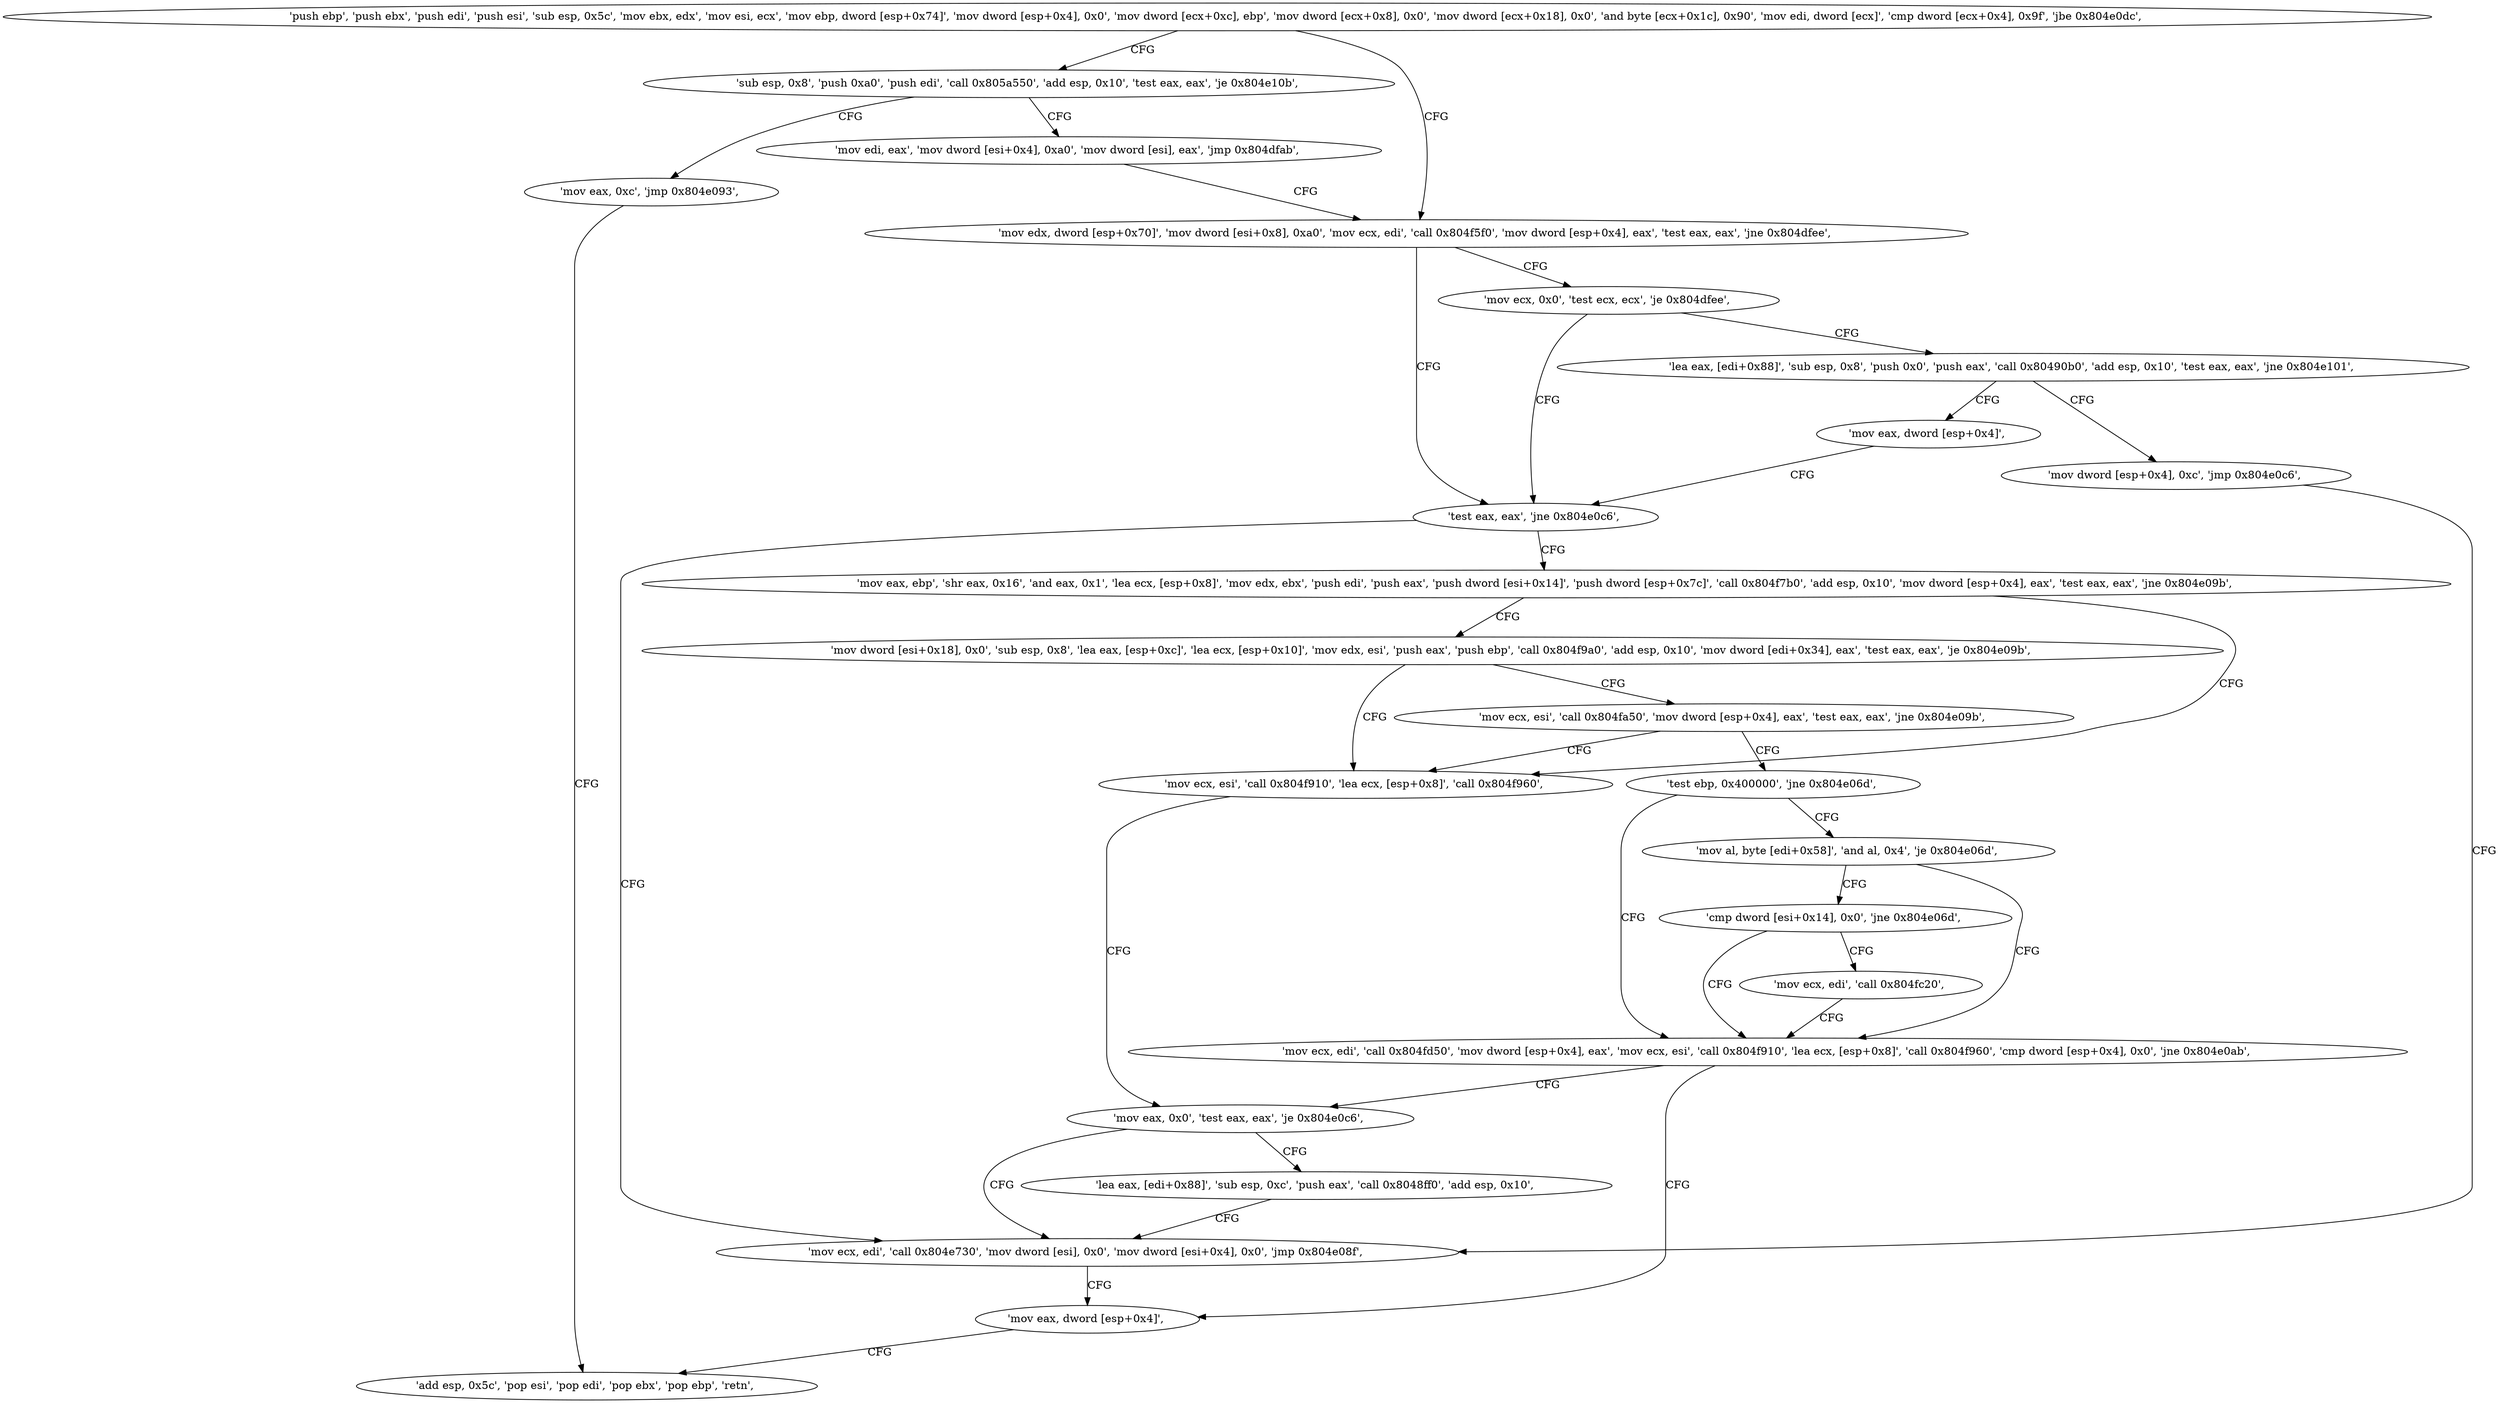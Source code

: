 digraph "func" {
"134537072" [label = "'push ebp', 'push ebx', 'push edi', 'push esi', 'sub esp, 0x5c', 'mov ebx, edx', 'mov esi, ecx', 'mov ebp, dword [esp+0x74]', 'mov dword [esp+0x4], 0x0', 'mov dword [ecx+0xc], ebp', 'mov dword [ecx+0x8], 0x0', 'mov dword [ecx+0x18], 0x0', 'and byte [ecx+0x1c], 0x90', 'mov edi, dword [ecx]', 'cmp dword [ecx+0x4], 0x9f', 'jbe 0x804e0dc', " ]
"134537436" [label = "'sub esp, 0x8', 'push 0xa0', 'push edi', 'call 0x805a550', 'add esp, 0x10', 'test eax, eax', 'je 0x804e10b', " ]
"134537131" [label = "'mov edx, dword [esp+0x70]', 'mov dword [esi+0x8], 0xa0', 'mov ecx, edi', 'call 0x804f5f0', 'mov dword [esp+0x4], eax', 'test eax, eax', 'jne 0x804dfee', " ]
"134537483" [label = "'mov eax, 0xc', 'jmp 0x804e093', " ]
"134537457" [label = "'mov edi, eax', 'mov dword [esi+0x4], 0xa0', 'mov dword [esi], eax', 'jmp 0x804dfab', " ]
"134537198" [label = "'test eax, eax', 'jne 0x804e0c6', " ]
"134537157" [label = "'mov ecx, 0x0', 'test ecx, ecx', 'je 0x804dfee', " ]
"134537363" [label = "'add esp, 0x5c', 'pop esi', 'pop edi', 'pop ebx', 'pop ebp', 'retn', " ]
"134537414" [label = "'mov ecx, edi', 'call 0x804e730', 'mov dword [esi], 0x0', 'mov dword [esi+0x4], 0x0', 'jmp 0x804e08f', " ]
"134537206" [label = "'mov eax, ebp', 'shr eax, 0x16', 'and eax, 0x1', 'lea ecx, [esp+0x8]', 'mov edx, ebx', 'push edi', 'push eax', 'push dword [esi+0x14]', 'push dword [esp+0x7c]', 'call 0x804f7b0', 'add esp, 0x10', 'mov dword [esp+0x4], eax', 'test eax, eax', 'jne 0x804e09b', " ]
"134537166" [label = "'lea eax, [edi+0x88]', 'sub esp, 0x8', 'push 0x0', 'push eax', 'call 0x80490b0', 'add esp, 0x10', 'test eax, eax', 'jne 0x804e101', " ]
"134537359" [label = "'mov eax, dword [esp+0x4]', " ]
"134537371" [label = "'mov ecx, esi', 'call 0x804f910', 'lea ecx, [esp+0x8]', 'call 0x804f960', " ]
"134537245" [label = "'mov dword [esi+0x18], 0x0', 'sub esp, 0x8', 'lea eax, [esp+0xc]', 'lea ecx, [esp+0x10]', 'mov edx, esi', 'push eax', 'push ebp', 'call 0x804f9a0', 'add esp, 0x10', 'mov dword [edi+0x34], eax', 'test eax, eax', 'je 0x804e09b', " ]
"134537473" [label = "'mov dword [esp+0x4], 0xc', 'jmp 0x804e0c6', " ]
"134537194" [label = "'mov eax, dword [esp+0x4]', " ]
"134537387" [label = "'mov eax, 0x0', 'test eax, eax', 'je 0x804e0c6', " ]
"134537282" [label = "'mov ecx, esi', 'call 0x804fa50', 'mov dword [esp+0x4], eax', 'test eax, eax', 'jne 0x804e09b', " ]
"134537396" [label = "'lea eax, [edi+0x88]', 'sub esp, 0xc', 'push eax', 'call 0x8048ff0', 'add esp, 0x10', " ]
"134537297" [label = "'test ebp, 0x400000', 'jne 0x804e06d', " ]
"134537325" [label = "'mov ecx, edi', 'call 0x804fd50', 'mov dword [esp+0x4], eax', 'mov ecx, esi', 'call 0x804f910', 'lea ecx, [esp+0x8]', 'call 0x804f960', 'cmp dword [esp+0x4], 0x0', 'jne 0x804e0ab', " ]
"134537305" [label = "'mov al, byte [edi+0x58]', 'and al, 0x4', 'je 0x804e06d', " ]
"134537312" [label = "'cmp dword [esi+0x14], 0x0', 'jne 0x804e06d', " ]
"134537318" [label = "'mov ecx, edi', 'call 0x804fc20', " ]
"134537072" -> "134537436" [ label = "CFG" ]
"134537072" -> "134537131" [ label = "CFG" ]
"134537436" -> "134537483" [ label = "CFG" ]
"134537436" -> "134537457" [ label = "CFG" ]
"134537131" -> "134537198" [ label = "CFG" ]
"134537131" -> "134537157" [ label = "CFG" ]
"134537483" -> "134537363" [ label = "CFG" ]
"134537457" -> "134537131" [ label = "CFG" ]
"134537198" -> "134537414" [ label = "CFG" ]
"134537198" -> "134537206" [ label = "CFG" ]
"134537157" -> "134537198" [ label = "CFG" ]
"134537157" -> "134537166" [ label = "CFG" ]
"134537414" -> "134537359" [ label = "CFG" ]
"134537206" -> "134537371" [ label = "CFG" ]
"134537206" -> "134537245" [ label = "CFG" ]
"134537166" -> "134537473" [ label = "CFG" ]
"134537166" -> "134537194" [ label = "CFG" ]
"134537359" -> "134537363" [ label = "CFG" ]
"134537371" -> "134537387" [ label = "CFG" ]
"134537245" -> "134537371" [ label = "CFG" ]
"134537245" -> "134537282" [ label = "CFG" ]
"134537473" -> "134537414" [ label = "CFG" ]
"134537194" -> "134537198" [ label = "CFG" ]
"134537387" -> "134537414" [ label = "CFG" ]
"134537387" -> "134537396" [ label = "CFG" ]
"134537282" -> "134537371" [ label = "CFG" ]
"134537282" -> "134537297" [ label = "CFG" ]
"134537396" -> "134537414" [ label = "CFG" ]
"134537297" -> "134537325" [ label = "CFG" ]
"134537297" -> "134537305" [ label = "CFG" ]
"134537325" -> "134537387" [ label = "CFG" ]
"134537325" -> "134537359" [ label = "CFG" ]
"134537305" -> "134537325" [ label = "CFG" ]
"134537305" -> "134537312" [ label = "CFG" ]
"134537312" -> "134537325" [ label = "CFG" ]
"134537312" -> "134537318" [ label = "CFG" ]
"134537318" -> "134537325" [ label = "CFG" ]
}
